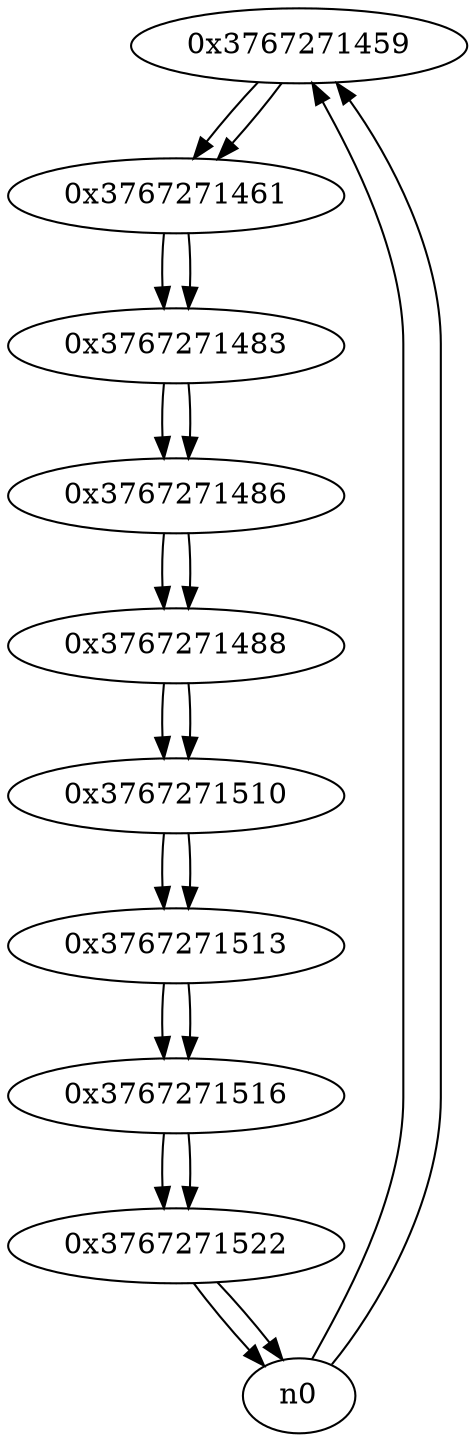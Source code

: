 digraph G{
/* nodes */
  n1 [label="0x3767271459"]
  n2 [label="0x3767271461"]
  n3 [label="0x3767271483"]
  n4 [label="0x3767271486"]
  n5 [label="0x3767271488"]
  n6 [label="0x3767271510"]
  n7 [label="0x3767271513"]
  n8 [label="0x3767271516"]
  n9 [label="0x3767271522"]
/* edges */
n1 -> n2;
n0 -> n1;
n0 -> n1;
n2 -> n3;
n1 -> n2;
n3 -> n4;
n2 -> n3;
n4 -> n5;
n3 -> n4;
n5 -> n6;
n4 -> n5;
n6 -> n7;
n5 -> n6;
n7 -> n8;
n6 -> n7;
n8 -> n9;
n7 -> n8;
n9 -> n0;
n9 -> n0;
n8 -> n9;
}
